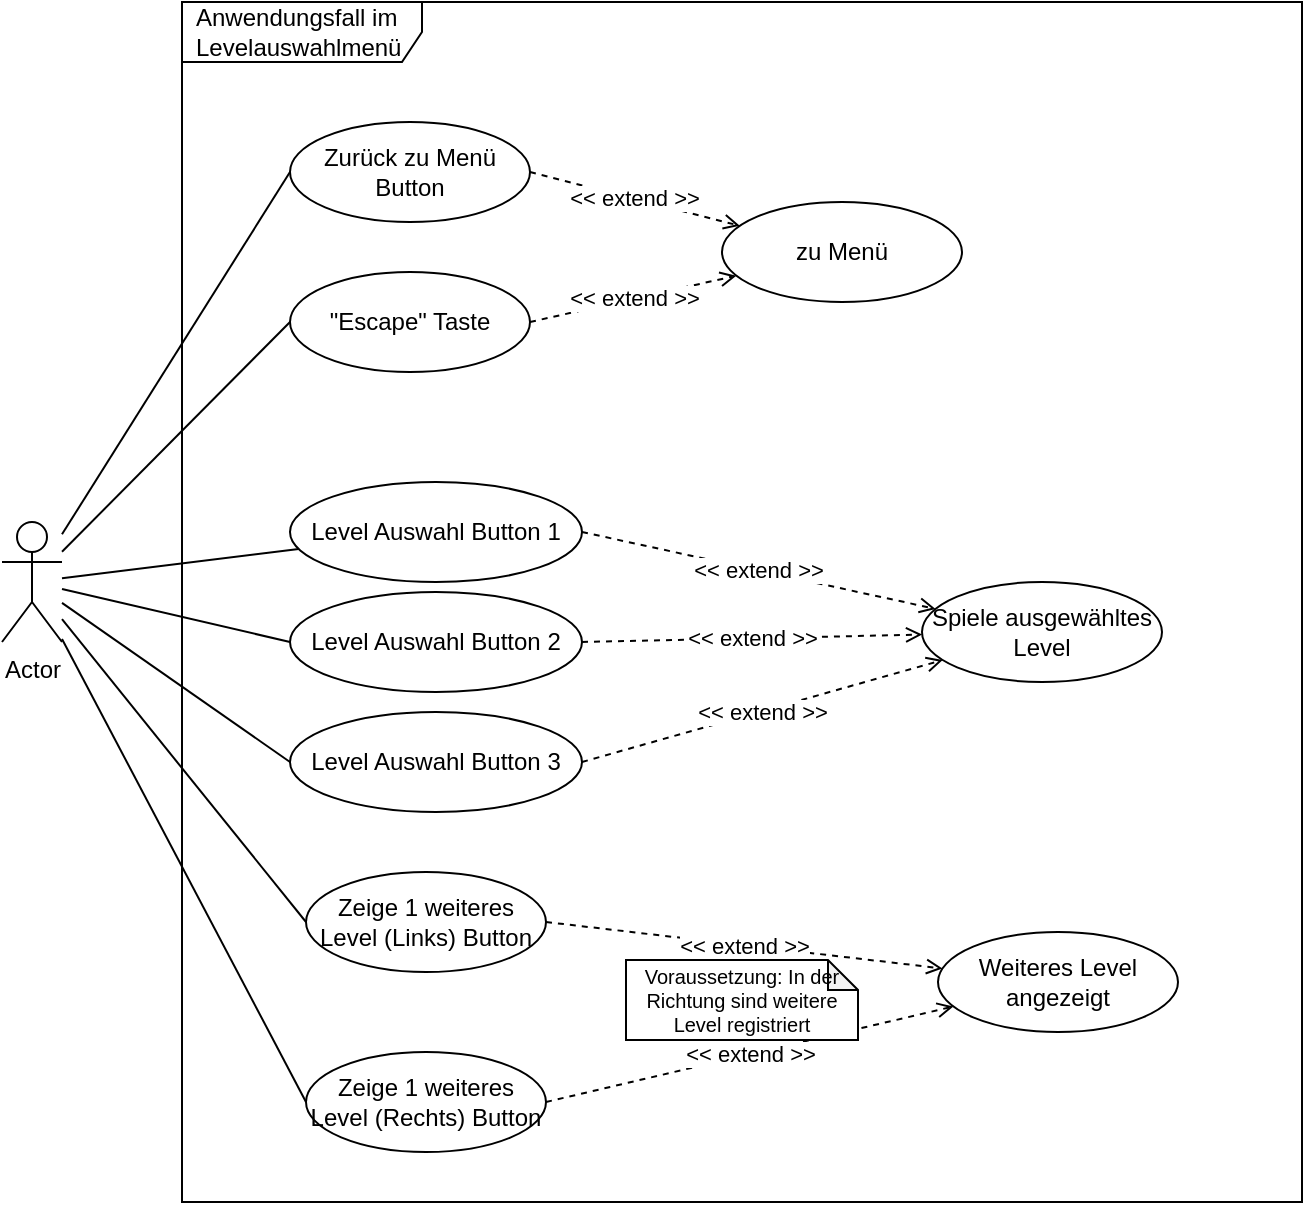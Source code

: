 <mxfile version="20.0.3" type="github">
  <diagram id="_MnkTJCuXGpmeyMa1cVr" name="Page-1">
    <mxGraphModel dx="1422" dy="752" grid="1" gridSize="10" guides="1" tooltips="1" connect="1" arrows="1" fold="1" page="1" pageScale="1" pageWidth="827" pageHeight="1169" math="0" shadow="0">
      <root>
        <mxCell id="0" />
        <mxCell id="1" parent="0" />
        <mxCell id="y8drxrmLxElOXTqd7PwJ-1" value="Actor" style="shape=umlActor;verticalLabelPosition=bottom;verticalAlign=top;html=1;outlineConnect=0;" vertex="1" parent="1">
          <mxGeometry x="150" y="460" width="30" height="60" as="geometry" />
        </mxCell>
        <mxCell id="y8drxrmLxElOXTqd7PwJ-2" value="Anwendungsfall im Levelauswahlmenü" style="shape=umlFrame;whiteSpace=wrap;html=1;width=120;height=30;boundedLbl=1;verticalAlign=middle;align=left;spacingLeft=5;" vertex="1" parent="1">
          <mxGeometry x="240" y="200" width="560" height="600" as="geometry" />
        </mxCell>
        <mxCell id="y8drxrmLxElOXTqd7PwJ-3" value="&lt;div&gt;Zurück zu Menü&lt;/div&gt;&lt;div&gt;Button&lt;br&gt;&lt;/div&gt;" style="ellipse;whiteSpace=wrap;html=1;" vertex="1" parent="1">
          <mxGeometry x="294" y="260" width="120" height="50" as="geometry" />
        </mxCell>
        <mxCell id="y8drxrmLxElOXTqd7PwJ-4" value="Zeige 1 weiteres Level (Rechts) Button" style="ellipse;whiteSpace=wrap;html=1;" vertex="1" parent="1">
          <mxGeometry x="302" y="725" width="120" height="50" as="geometry" />
        </mxCell>
        <mxCell id="y8drxrmLxElOXTqd7PwJ-5" value="Zeige 1 weiteres Level (Links) Button" style="ellipse;whiteSpace=wrap;html=1;" vertex="1" parent="1">
          <mxGeometry x="302" y="635" width="120" height="50" as="geometry" />
        </mxCell>
        <mxCell id="y8drxrmLxElOXTqd7PwJ-6" value="Weiteres Level angezeigt" style="ellipse;whiteSpace=wrap;html=1;" vertex="1" parent="1">
          <mxGeometry x="618" y="665" width="120" height="50" as="geometry" />
        </mxCell>
        <mxCell id="y8drxrmLxElOXTqd7PwJ-7" value="&amp;lt;&amp;lt; extend &amp;gt;&amp;gt;" style="endArrow=open;dashed=1;html=1;rounded=0;endFill=0;exitX=1;exitY=0.5;exitDx=0;exitDy=0;" edge="1" parent="1" source="y8drxrmLxElOXTqd7PwJ-5" target="y8drxrmLxElOXTqd7PwJ-6">
          <mxGeometry width="50" height="50" relative="1" as="geometry">
            <mxPoint x="398" y="645" as="sourcePoint" />
            <mxPoint x="448" y="595" as="targetPoint" />
          </mxGeometry>
        </mxCell>
        <mxCell id="y8drxrmLxElOXTqd7PwJ-8" value="&amp;lt;&amp;lt; extend &amp;gt;&amp;gt;" style="endArrow=open;dashed=1;html=1;rounded=0;endFill=0;exitX=1;exitY=0.5;exitDx=0;exitDy=0;" edge="1" parent="1" source="y8drxrmLxElOXTqd7PwJ-4" target="y8drxrmLxElOXTqd7PwJ-6">
          <mxGeometry width="50" height="50" relative="1" as="geometry">
            <mxPoint x="432" y="670" as="sourcePoint" />
            <mxPoint x="630.241" y="693.231" as="targetPoint" />
          </mxGeometry>
        </mxCell>
        <mxCell id="y8drxrmLxElOXTqd7PwJ-11" value="Voraussetzung: In der Richtung sind weitere Level registriert" style="shape=note;whiteSpace=wrap;html=1;backgroundOutline=1;darkOpacity=0.05;size=15;fontSize=10;" vertex="1" parent="1">
          <mxGeometry x="462" y="679" width="116" height="40" as="geometry" />
        </mxCell>
        <mxCell id="y8drxrmLxElOXTqd7PwJ-12" value="Level Auswahl Button 3" style="ellipse;whiteSpace=wrap;html=1;" vertex="1" parent="1">
          <mxGeometry x="294" y="555" width="146" height="50" as="geometry" />
        </mxCell>
        <mxCell id="y8drxrmLxElOXTqd7PwJ-13" value="Level Auswahl Button 2" style="ellipse;whiteSpace=wrap;html=1;" vertex="1" parent="1">
          <mxGeometry x="294" y="495" width="146" height="50" as="geometry" />
        </mxCell>
        <mxCell id="y8drxrmLxElOXTqd7PwJ-14" value="Level Auswahl Button 1" style="ellipse;whiteSpace=wrap;html=1;" vertex="1" parent="1">
          <mxGeometry x="294" y="440" width="146" height="50" as="geometry" />
        </mxCell>
        <mxCell id="y8drxrmLxElOXTqd7PwJ-15" value="Spiele ausgewähltes Level" style="ellipse;whiteSpace=wrap;html=1;" vertex="1" parent="1">
          <mxGeometry x="610" y="490" width="120" height="50" as="geometry" />
        </mxCell>
        <mxCell id="y8drxrmLxElOXTqd7PwJ-16" value="&amp;lt;&amp;lt; extend &amp;gt;&amp;gt;" style="endArrow=open;dashed=1;html=1;rounded=0;endFill=0;exitX=1;exitY=0.5;exitDx=0;exitDy=0;" edge="1" parent="1" source="y8drxrmLxElOXTqd7PwJ-12" target="y8drxrmLxElOXTqd7PwJ-15">
          <mxGeometry width="50" height="50" relative="1" as="geometry">
            <mxPoint x="424" y="670" as="sourcePoint" />
            <mxPoint x="622.241" y="693.231" as="targetPoint" />
          </mxGeometry>
        </mxCell>
        <mxCell id="y8drxrmLxElOXTqd7PwJ-17" value="&amp;lt;&amp;lt; extend &amp;gt;&amp;gt;" style="endArrow=open;dashed=1;html=1;rounded=0;endFill=0;exitX=1;exitY=0.5;exitDx=0;exitDy=0;" edge="1" parent="1" source="y8drxrmLxElOXTqd7PwJ-13" target="y8drxrmLxElOXTqd7PwJ-15">
          <mxGeometry width="50" height="50" relative="1" as="geometry">
            <mxPoint x="450" y="590" as="sourcePoint" />
            <mxPoint x="630.344" y="539.033" as="targetPoint" />
          </mxGeometry>
        </mxCell>
        <mxCell id="y8drxrmLxElOXTqd7PwJ-18" value="&amp;lt;&amp;lt; extend &amp;gt;&amp;gt;" style="endArrow=open;dashed=1;html=1;rounded=0;endFill=0;exitX=1;exitY=0.5;exitDx=0;exitDy=0;" edge="1" parent="1" source="y8drxrmLxElOXTqd7PwJ-14" target="y8drxrmLxElOXTqd7PwJ-15">
          <mxGeometry width="50" height="50" relative="1" as="geometry">
            <mxPoint x="450" y="530" as="sourcePoint" />
            <mxPoint x="620.081" y="526.303" as="targetPoint" />
          </mxGeometry>
        </mxCell>
        <mxCell id="y8drxrmLxElOXTqd7PwJ-20" value="" style="endArrow=none;html=1;rounded=0;fontSize=10;entryX=0;entryY=0.5;entryDx=0;entryDy=0;" edge="1" parent="1" source="y8drxrmLxElOXTqd7PwJ-1" target="y8drxrmLxElOXTqd7PwJ-3">
          <mxGeometry width="50" height="50" relative="1" as="geometry">
            <mxPoint x="390" y="410" as="sourcePoint" />
            <mxPoint x="440" y="360" as="targetPoint" />
          </mxGeometry>
        </mxCell>
        <mxCell id="y8drxrmLxElOXTqd7PwJ-21" value="" style="endArrow=none;html=1;rounded=0;fontSize=10;" edge="1" parent="1" source="y8drxrmLxElOXTqd7PwJ-1" target="y8drxrmLxElOXTqd7PwJ-14">
          <mxGeometry width="50" height="50" relative="1" as="geometry">
            <mxPoint x="190" y="364.048" as="sourcePoint" />
            <mxPoint x="320.552" y="312.241" as="targetPoint" />
          </mxGeometry>
        </mxCell>
        <mxCell id="y8drxrmLxElOXTqd7PwJ-22" value="" style="endArrow=none;html=1;rounded=0;fontSize=10;entryX=0;entryY=0.5;entryDx=0;entryDy=0;" edge="1" parent="1" source="y8drxrmLxElOXTqd7PwJ-1" target="y8drxrmLxElOXTqd7PwJ-13">
          <mxGeometry width="50" height="50" relative="1" as="geometry">
            <mxPoint x="200" y="374.048" as="sourcePoint" />
            <mxPoint x="330.552" y="322.241" as="targetPoint" />
          </mxGeometry>
        </mxCell>
        <mxCell id="y8drxrmLxElOXTqd7PwJ-23" value="" style="endArrow=none;html=1;rounded=0;fontSize=10;entryX=0;entryY=0.5;entryDx=0;entryDy=0;" edge="1" parent="1" source="y8drxrmLxElOXTqd7PwJ-1" target="y8drxrmLxElOXTqd7PwJ-12">
          <mxGeometry width="50" height="50" relative="1" as="geometry">
            <mxPoint x="210" y="384.048" as="sourcePoint" />
            <mxPoint x="340.552" y="332.241" as="targetPoint" />
          </mxGeometry>
        </mxCell>
        <mxCell id="y8drxrmLxElOXTqd7PwJ-24" value="" style="endArrow=none;html=1;rounded=0;fontSize=10;entryX=0;entryY=0.5;entryDx=0;entryDy=0;" edge="1" parent="1" source="y8drxrmLxElOXTqd7PwJ-1" target="y8drxrmLxElOXTqd7PwJ-5">
          <mxGeometry width="50" height="50" relative="1" as="geometry">
            <mxPoint x="220" y="394.048" as="sourcePoint" />
            <mxPoint x="350.552" y="342.241" as="targetPoint" />
          </mxGeometry>
        </mxCell>
        <mxCell id="y8drxrmLxElOXTqd7PwJ-25" value="" style="endArrow=none;html=1;rounded=0;fontSize=10;entryX=0;entryY=0.5;entryDx=0;entryDy=0;" edge="1" parent="1" source="y8drxrmLxElOXTqd7PwJ-1" target="y8drxrmLxElOXTqd7PwJ-4">
          <mxGeometry width="50" height="50" relative="1" as="geometry">
            <mxPoint x="230" y="404.048" as="sourcePoint" />
            <mxPoint x="360.552" y="352.241" as="targetPoint" />
          </mxGeometry>
        </mxCell>
        <mxCell id="y8drxrmLxElOXTqd7PwJ-26" value="zu Menü" style="ellipse;whiteSpace=wrap;html=1;" vertex="1" parent="1">
          <mxGeometry x="510" y="300" width="120" height="50" as="geometry" />
        </mxCell>
        <mxCell id="y8drxrmLxElOXTqd7PwJ-27" value="&quot;Escape&quot; Taste" style="ellipse;whiteSpace=wrap;html=1;" vertex="1" parent="1">
          <mxGeometry x="294" y="335" width="120" height="50" as="geometry" />
        </mxCell>
        <mxCell id="y8drxrmLxElOXTqd7PwJ-28" value="&amp;lt;&amp;lt; extend &amp;gt;&amp;gt;" style="endArrow=open;dashed=1;html=1;rounded=0;endFill=0;exitX=1;exitY=0.5;exitDx=0;exitDy=0;" edge="1" parent="1" source="y8drxrmLxElOXTqd7PwJ-3" target="y8drxrmLxElOXTqd7PwJ-26">
          <mxGeometry width="50" height="50" relative="1" as="geometry">
            <mxPoint x="450" y="475" as="sourcePoint" />
            <mxPoint x="626.805" y="513.436" as="targetPoint" />
          </mxGeometry>
        </mxCell>
        <mxCell id="y8drxrmLxElOXTqd7PwJ-29" value="&amp;lt;&amp;lt; extend &amp;gt;&amp;gt;" style="endArrow=open;dashed=1;html=1;rounded=0;endFill=0;exitX=1;exitY=0.5;exitDx=0;exitDy=0;" edge="1" parent="1" source="y8drxrmLxElOXTqd7PwJ-27" target="y8drxrmLxElOXTqd7PwJ-26">
          <mxGeometry width="50" height="50" relative="1" as="geometry">
            <mxPoint x="424" y="295" as="sourcePoint" />
            <mxPoint x="528.901" y="321.898" as="targetPoint" />
          </mxGeometry>
        </mxCell>
        <mxCell id="y8drxrmLxElOXTqd7PwJ-30" value="" style="endArrow=none;html=1;rounded=0;fontSize=10;entryX=0;entryY=0.5;entryDx=0;entryDy=0;" edge="1" parent="1" source="y8drxrmLxElOXTqd7PwJ-1" target="y8drxrmLxElOXTqd7PwJ-27">
          <mxGeometry width="50" height="50" relative="1" as="geometry">
            <mxPoint x="190" y="361.279" as="sourcePoint" />
            <mxPoint x="304" y="295" as="targetPoint" />
          </mxGeometry>
        </mxCell>
      </root>
    </mxGraphModel>
  </diagram>
</mxfile>

